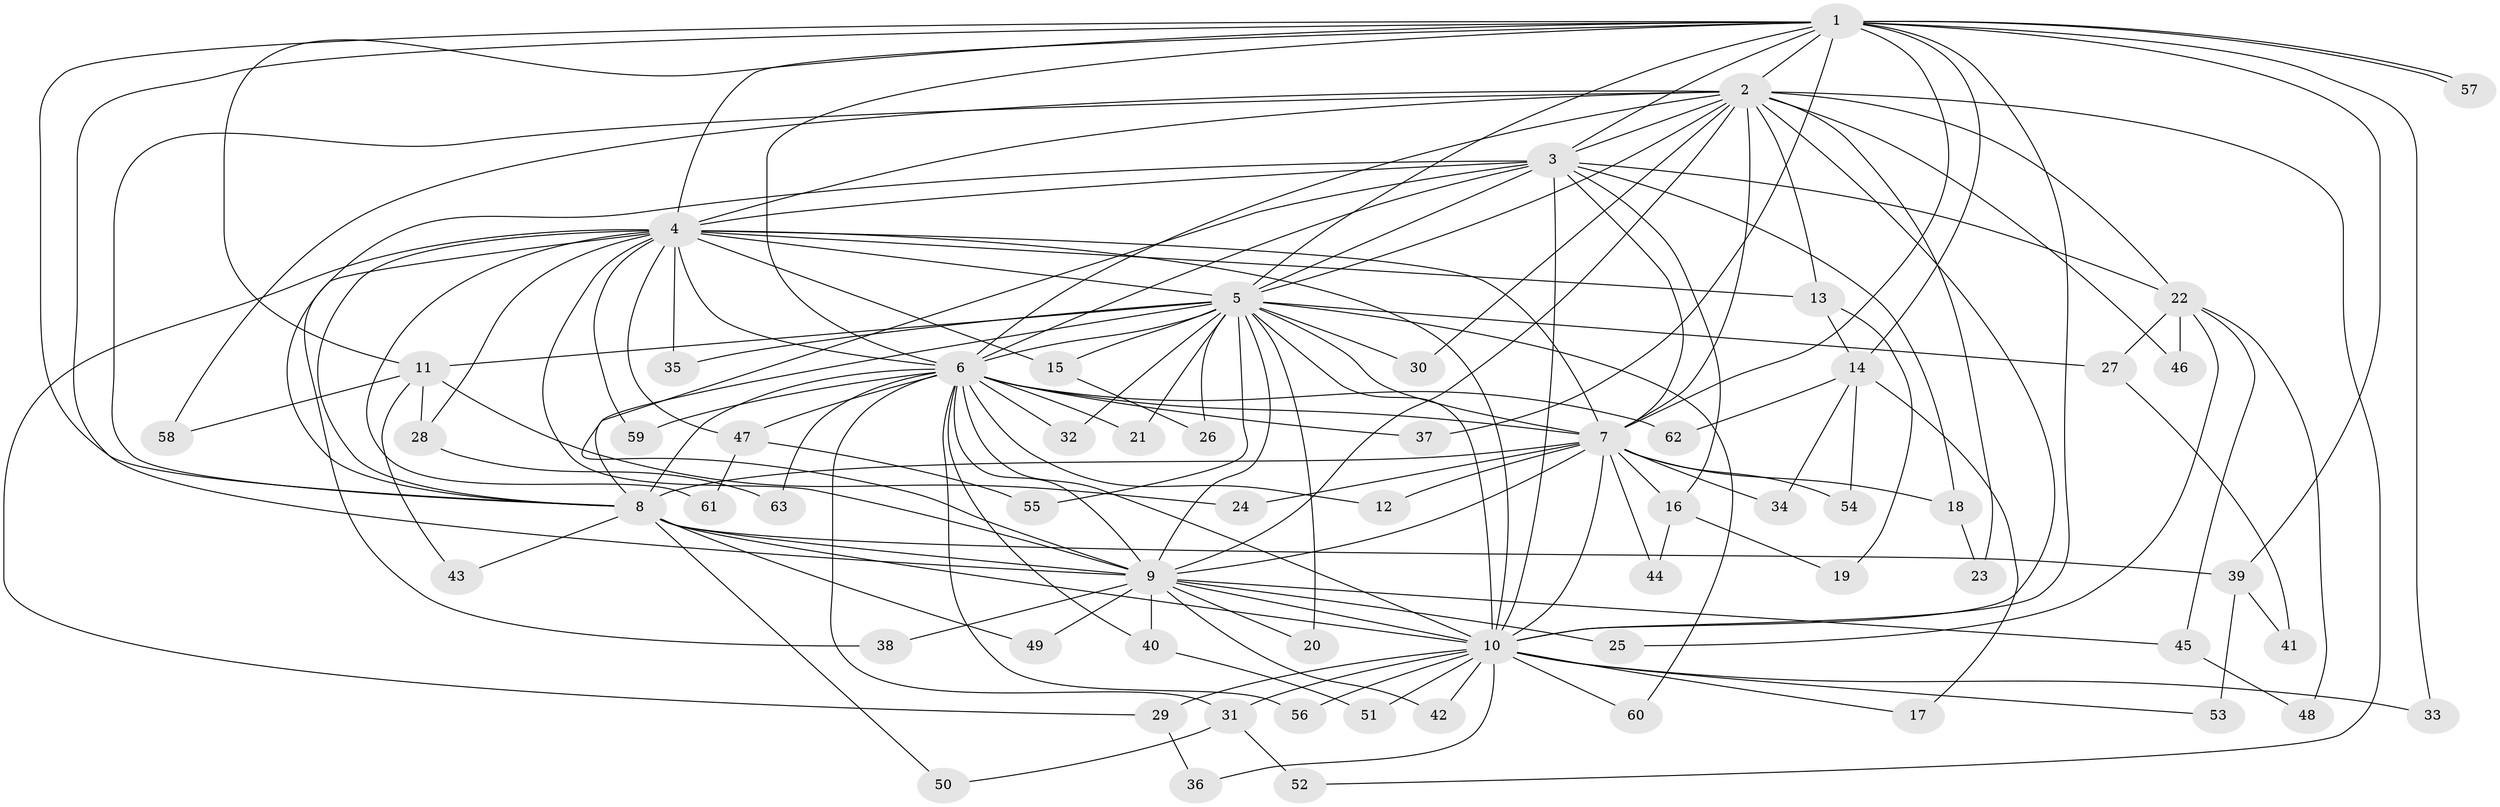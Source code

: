 // coarse degree distribution, {20: 0.022727272727272728, 16: 0.045454545454545456, 13: 0.022727272727272728, 14: 0.022727272727272728, 15: 0.022727272727272728, 12: 0.022727272727272728, 17: 0.022727272727272728, 6: 0.022727272727272728, 2: 0.6136363636363636, 8: 0.022727272727272728, 3: 0.09090909090909091, 4: 0.045454545454545456, 1: 0.022727272727272728}
// Generated by graph-tools (version 1.1) at 2025/23/03/03/25 07:23:41]
// undirected, 63 vertices, 151 edges
graph export_dot {
graph [start="1"]
  node [color=gray90,style=filled];
  1;
  2;
  3;
  4;
  5;
  6;
  7;
  8;
  9;
  10;
  11;
  12;
  13;
  14;
  15;
  16;
  17;
  18;
  19;
  20;
  21;
  22;
  23;
  24;
  25;
  26;
  27;
  28;
  29;
  30;
  31;
  32;
  33;
  34;
  35;
  36;
  37;
  38;
  39;
  40;
  41;
  42;
  43;
  44;
  45;
  46;
  47;
  48;
  49;
  50;
  51;
  52;
  53;
  54;
  55;
  56;
  57;
  58;
  59;
  60;
  61;
  62;
  63;
  1 -- 2;
  1 -- 3;
  1 -- 4;
  1 -- 5;
  1 -- 6;
  1 -- 7;
  1 -- 8;
  1 -- 9;
  1 -- 10;
  1 -- 11;
  1 -- 14;
  1 -- 33;
  1 -- 37;
  1 -- 39;
  1 -- 57;
  1 -- 57;
  2 -- 3;
  2 -- 4;
  2 -- 5;
  2 -- 6;
  2 -- 7;
  2 -- 8;
  2 -- 9;
  2 -- 10;
  2 -- 13;
  2 -- 22;
  2 -- 23;
  2 -- 30;
  2 -- 46;
  2 -- 52;
  2 -- 58;
  3 -- 4;
  3 -- 5;
  3 -- 6;
  3 -- 7;
  3 -- 8;
  3 -- 9;
  3 -- 10;
  3 -- 16;
  3 -- 18;
  3 -- 22;
  4 -- 5;
  4 -- 6;
  4 -- 7;
  4 -- 8;
  4 -- 9;
  4 -- 10;
  4 -- 13;
  4 -- 15;
  4 -- 28;
  4 -- 29;
  4 -- 35;
  4 -- 38;
  4 -- 47;
  4 -- 59;
  4 -- 61;
  5 -- 6;
  5 -- 7;
  5 -- 8;
  5 -- 9;
  5 -- 10;
  5 -- 11;
  5 -- 15;
  5 -- 20;
  5 -- 21;
  5 -- 26;
  5 -- 27;
  5 -- 30;
  5 -- 32;
  5 -- 35;
  5 -- 55;
  5 -- 60;
  6 -- 7;
  6 -- 8;
  6 -- 9;
  6 -- 10;
  6 -- 12;
  6 -- 21;
  6 -- 31;
  6 -- 32;
  6 -- 37;
  6 -- 40;
  6 -- 47;
  6 -- 56;
  6 -- 59;
  6 -- 62;
  6 -- 63;
  7 -- 8;
  7 -- 9;
  7 -- 10;
  7 -- 12;
  7 -- 16;
  7 -- 18;
  7 -- 24;
  7 -- 34;
  7 -- 44;
  7 -- 54;
  8 -- 9;
  8 -- 10;
  8 -- 39;
  8 -- 43;
  8 -- 49;
  8 -- 50;
  9 -- 10;
  9 -- 20;
  9 -- 25;
  9 -- 38;
  9 -- 40;
  9 -- 42;
  9 -- 45;
  9 -- 49;
  10 -- 17;
  10 -- 29;
  10 -- 31;
  10 -- 33;
  10 -- 36;
  10 -- 42;
  10 -- 51;
  10 -- 53;
  10 -- 56;
  10 -- 60;
  11 -- 24;
  11 -- 28;
  11 -- 43;
  11 -- 58;
  13 -- 14;
  13 -- 19;
  14 -- 17;
  14 -- 34;
  14 -- 54;
  14 -- 62;
  15 -- 26;
  16 -- 19;
  16 -- 44;
  18 -- 23;
  22 -- 25;
  22 -- 27;
  22 -- 45;
  22 -- 46;
  22 -- 48;
  27 -- 41;
  28 -- 63;
  29 -- 36;
  31 -- 50;
  31 -- 52;
  39 -- 41;
  39 -- 53;
  40 -- 51;
  45 -- 48;
  47 -- 55;
  47 -- 61;
}
